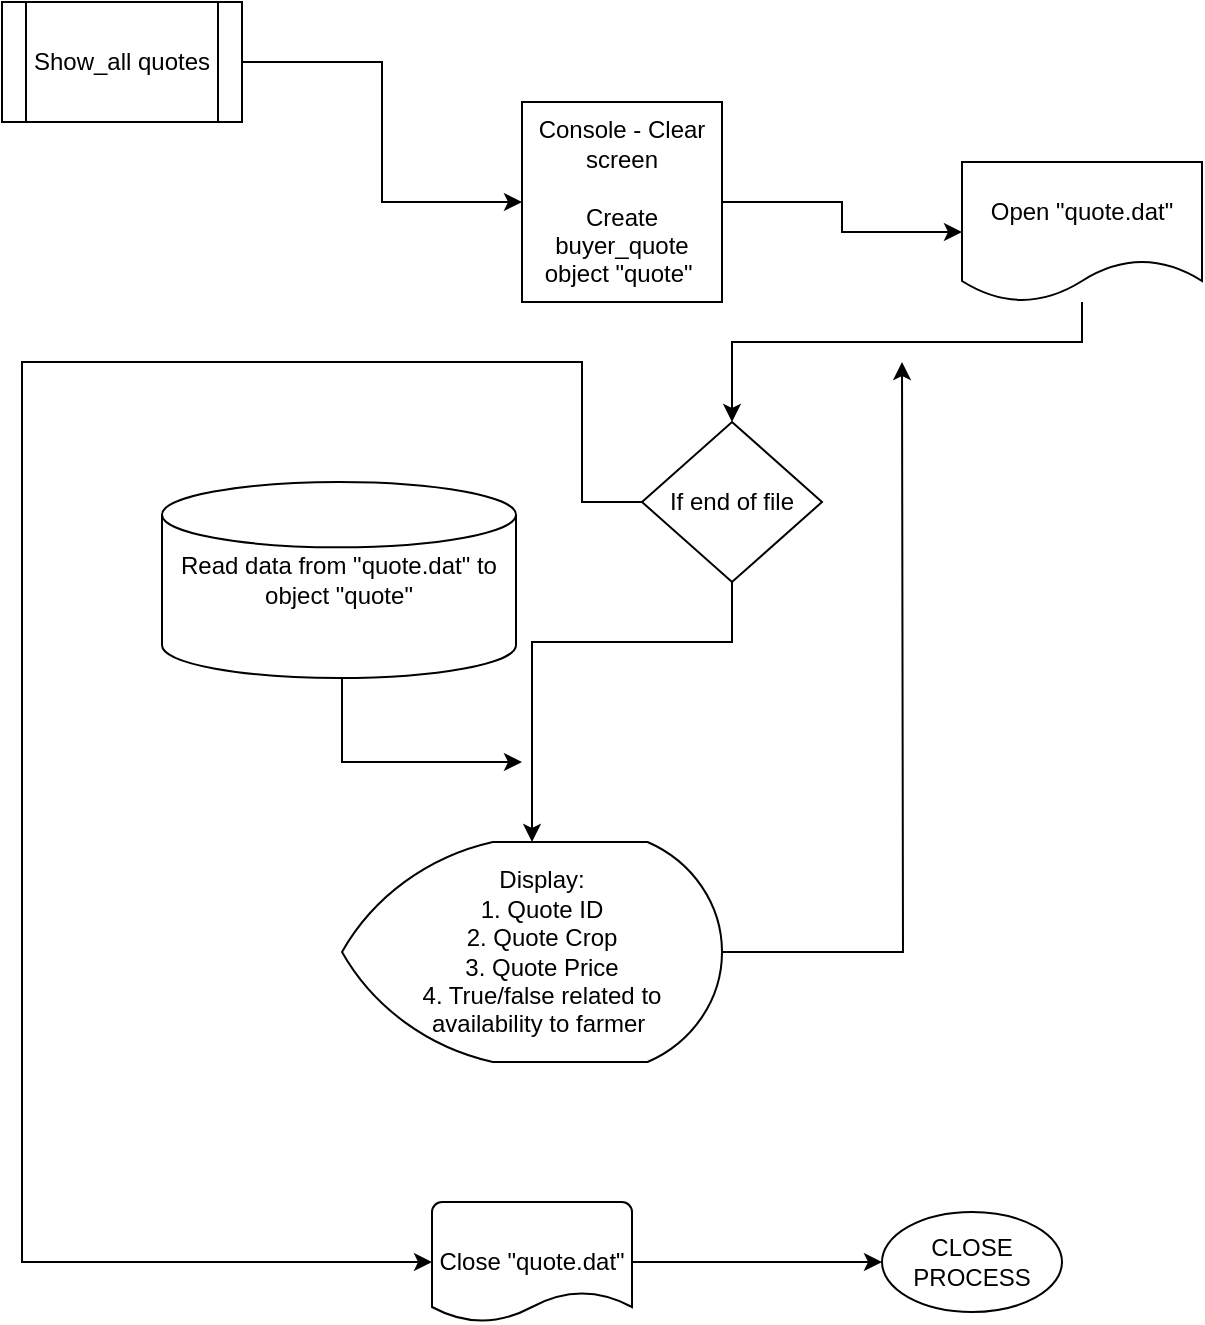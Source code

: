 <mxfile version="13.1.3" type="github"><diagram id="C5RBs43oDa-KdzZeNtuy" name="Page-1"><mxGraphModel dx="1221" dy="625" grid="1" gridSize="10" guides="1" tooltips="1" connect="1" arrows="1" fold="1" page="1" pageScale="1" pageWidth="827" pageHeight="1169" math="0" shadow="0"><root><mxCell id="WIyWlLk6GJQsqaUBKTNV-0"/><mxCell id="WIyWlLk6GJQsqaUBKTNV-1" parent="WIyWlLk6GJQsqaUBKTNV-0"/><mxCell id="LoLxnc1uu-dqI1jIM7CF-6" style="edgeStyle=orthogonalEdgeStyle;rounded=0;orthogonalLoop=1;jettySize=auto;html=1;" edge="1" parent="WIyWlLk6GJQsqaUBKTNV-1" source="LoLxnc1uu-dqI1jIM7CF-0" target="LoLxnc1uu-dqI1jIM7CF-1"><mxGeometry relative="1" as="geometry"/></mxCell><mxCell id="LoLxnc1uu-dqI1jIM7CF-0" value="Show_all quotes" style="shape=process;whiteSpace=wrap;html=1;backgroundOutline=1;" vertex="1" parent="WIyWlLk6GJQsqaUBKTNV-1"><mxGeometry x="110" y="60" width="120" height="60" as="geometry"/></mxCell><mxCell id="LoLxnc1uu-dqI1jIM7CF-7" style="edgeStyle=orthogonalEdgeStyle;rounded=0;orthogonalLoop=1;jettySize=auto;html=1;" edge="1" parent="WIyWlLk6GJQsqaUBKTNV-1" source="LoLxnc1uu-dqI1jIM7CF-1" target="LoLxnc1uu-dqI1jIM7CF-2"><mxGeometry relative="1" as="geometry"/></mxCell><mxCell id="LoLxnc1uu-dqI1jIM7CF-1" value="Console - Clear screen&lt;br&gt;&lt;br&gt;Create buyer_quote object &quot;quote&quot;&amp;nbsp;" style="whiteSpace=wrap;html=1;aspect=fixed;" vertex="1" parent="WIyWlLk6GJQsqaUBKTNV-1"><mxGeometry x="370" y="110" width="100" height="100" as="geometry"/></mxCell><mxCell id="LoLxnc1uu-dqI1jIM7CF-8" style="edgeStyle=orthogonalEdgeStyle;rounded=0;orthogonalLoop=1;jettySize=auto;html=1;entryX=0.5;entryY=0;entryDx=0;entryDy=0;" edge="1" parent="WIyWlLk6GJQsqaUBKTNV-1" source="LoLxnc1uu-dqI1jIM7CF-2" target="LoLxnc1uu-dqI1jIM7CF-3"><mxGeometry relative="1" as="geometry"><Array as="points"><mxPoint x="650" y="230"/><mxPoint x="475" y="230"/></Array></mxGeometry></mxCell><mxCell id="LoLxnc1uu-dqI1jIM7CF-2" value="Open &quot;quote.dat&quot;" style="shape=document;whiteSpace=wrap;html=1;boundedLbl=1;" vertex="1" parent="WIyWlLk6GJQsqaUBKTNV-1"><mxGeometry x="590" y="140" width="120" height="70" as="geometry"/></mxCell><mxCell id="LoLxnc1uu-dqI1jIM7CF-9" style="edgeStyle=orthogonalEdgeStyle;rounded=0;orthogonalLoop=1;jettySize=auto;html=1;entryX=0.5;entryY=0;entryDx=0;entryDy=0;entryPerimeter=0;" edge="1" parent="WIyWlLk6GJQsqaUBKTNV-1" source="LoLxnc1uu-dqI1jIM7CF-3" target="LoLxnc1uu-dqI1jIM7CF-5"><mxGeometry relative="1" as="geometry"><Array as="points"><mxPoint x="475" y="380"/><mxPoint x="375" y="380"/></Array></mxGeometry></mxCell><mxCell id="LoLxnc1uu-dqI1jIM7CF-17" style="edgeStyle=orthogonalEdgeStyle;rounded=0;orthogonalLoop=1;jettySize=auto;html=1;entryX=0;entryY=0.5;entryDx=0;entryDy=0;entryPerimeter=0;" edge="1" parent="WIyWlLk6GJQsqaUBKTNV-1" source="LoLxnc1uu-dqI1jIM7CF-3" target="LoLxnc1uu-dqI1jIM7CF-18"><mxGeometry relative="1" as="geometry"><mxPoint x="190" y="680" as="targetPoint"/><Array as="points"><mxPoint x="400" y="310"/><mxPoint x="400" y="240"/><mxPoint x="120" y="240"/><mxPoint x="120" y="690"/></Array></mxGeometry></mxCell><mxCell id="LoLxnc1uu-dqI1jIM7CF-3" value="If end of file" style="rhombus;whiteSpace=wrap;html=1;" vertex="1" parent="WIyWlLk6GJQsqaUBKTNV-1"><mxGeometry x="430" y="270" width="90" height="80" as="geometry"/></mxCell><mxCell id="LoLxnc1uu-dqI1jIM7CF-16" style="edgeStyle=orthogonalEdgeStyle;rounded=0;orthogonalLoop=1;jettySize=auto;html=1;" edge="1" parent="WIyWlLk6GJQsqaUBKTNV-1" source="LoLxnc1uu-dqI1jIM7CF-5"><mxGeometry relative="1" as="geometry"><mxPoint x="560" y="240" as="targetPoint"/></mxGeometry></mxCell><mxCell id="LoLxnc1uu-dqI1jIM7CF-5" value="Display:&lt;br&gt;1. Quote ID&lt;br&gt;2. Quote Crop&lt;br&gt;3. Quote Price&lt;br&gt;4. True/false related to &lt;br&gt;availability to farmer&amp;nbsp;" style="strokeWidth=1;html=1;shape=mxgraph.flowchart.display;whiteSpace=wrap;spacingLeft=10;" vertex="1" parent="WIyWlLk6GJQsqaUBKTNV-1"><mxGeometry x="280" y="480" width="190" height="110" as="geometry"/></mxCell><mxCell id="LoLxnc1uu-dqI1jIM7CF-15" style="edgeStyle=orthogonalEdgeStyle;rounded=0;orthogonalLoop=1;jettySize=auto;html=1;" edge="1" parent="WIyWlLk6GJQsqaUBKTNV-1" source="LoLxnc1uu-dqI1jIM7CF-13"><mxGeometry relative="1" as="geometry"><mxPoint x="370" y="440" as="targetPoint"/><Array as="points"><mxPoint x="280" y="440"/></Array></mxGeometry></mxCell><mxCell id="LoLxnc1uu-dqI1jIM7CF-13" value="Read data from &quot;quote.dat&quot; to object &quot;quote&quot;" style="strokeWidth=1;html=1;shape=mxgraph.flowchart.database;whiteSpace=wrap;" vertex="1" parent="WIyWlLk6GJQsqaUBKTNV-1"><mxGeometry x="190" y="300" width="177" height="98" as="geometry"/></mxCell><mxCell id="LoLxnc1uu-dqI1jIM7CF-21" style="edgeStyle=orthogonalEdgeStyle;rounded=0;orthogonalLoop=1;jettySize=auto;html=1;entryX=0;entryY=0.5;entryDx=0;entryDy=0;" edge="1" parent="WIyWlLk6GJQsqaUBKTNV-1" source="LoLxnc1uu-dqI1jIM7CF-18" target="LoLxnc1uu-dqI1jIM7CF-20"><mxGeometry relative="1" as="geometry"/></mxCell><mxCell id="LoLxnc1uu-dqI1jIM7CF-18" value="Close &quot;quote.dat&quot;" style="strokeWidth=1;html=1;shape=mxgraph.flowchart.document2;whiteSpace=wrap;size=0.25;" vertex="1" parent="WIyWlLk6GJQsqaUBKTNV-1"><mxGeometry x="325" y="660" width="100" height="60" as="geometry"/></mxCell><mxCell id="LoLxnc1uu-dqI1jIM7CF-20" value="CLOSE PROCESS" style="ellipse;whiteSpace=wrap;html=1;strokeWidth=1;" vertex="1" parent="WIyWlLk6GJQsqaUBKTNV-1"><mxGeometry x="550" y="665" width="90" height="50" as="geometry"/></mxCell></root></mxGraphModel></diagram></mxfile>